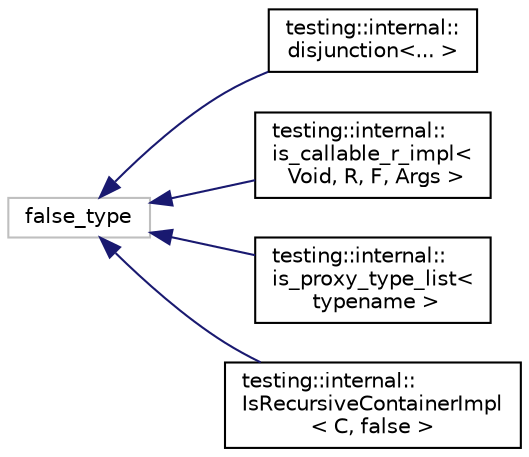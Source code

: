 digraph "Graphical Class Hierarchy"
{
  edge [fontname="Helvetica",fontsize="10",labelfontname="Helvetica",labelfontsize="10"];
  node [fontname="Helvetica",fontsize="10",shape=record];
  rankdir="LR";
  Node1132 [label="false_type",height=0.2,width=0.4,color="grey75", fillcolor="white", style="filled"];
  Node1132 -> Node0 [dir="back",color="midnightblue",fontsize="10",style="solid",fontname="Helvetica"];
  Node0 [label="testing::internal::\ldisjunction\<... \>",height=0.2,width=0.4,color="black", fillcolor="white", style="filled",URL="$structtesting_1_1internal_1_1disjunction.html"];
  Node1132 -> Node1134 [dir="back",color="midnightblue",fontsize="10",style="solid",fontname="Helvetica"];
  Node1134 [label="testing::internal::\lis_callable_r_impl\<\l Void, R, F, Args \>",height=0.2,width=0.4,color="black", fillcolor="white", style="filled",URL="$structtesting_1_1internal_1_1is__callable__r__impl.html"];
  Node1132 -> Node1135 [dir="back",color="midnightblue",fontsize="10",style="solid",fontname="Helvetica"];
  Node1135 [label="testing::internal::\lis_proxy_type_list\<\l typename \>",height=0.2,width=0.4,color="black", fillcolor="white", style="filled",URL="$structtesting_1_1internal_1_1is__proxy__type__list.html"];
  Node1132 -> Node1136 [dir="back",color="midnightblue",fontsize="10",style="solid",fontname="Helvetica"];
  Node1136 [label="testing::internal::\lIsRecursiveContainerImpl\l\< C, false \>",height=0.2,width=0.4,color="black", fillcolor="white", style="filled",URL="$structtesting_1_1internal_1_1IsRecursiveContainerImpl_3_01C_00_01false_01_4.html"];
}
